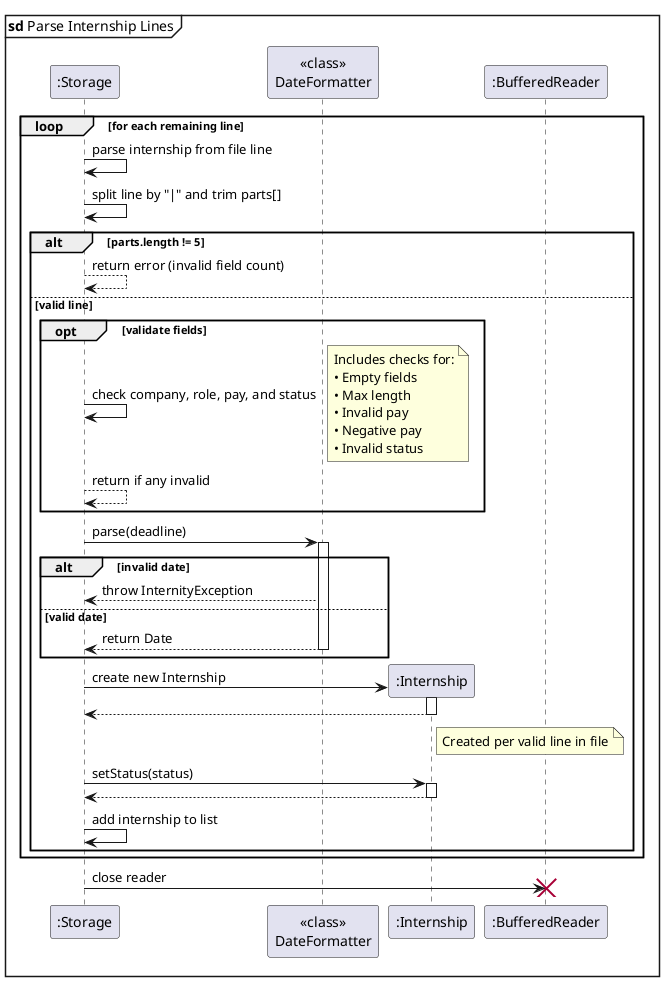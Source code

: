 @startuml
mainframe **sd** Parse Internship Lines
participant ":Storage" as S
participant "<<class>>\nDateFormatter" as DF
participant ":Internship" as Intern
participant ":BufferedReader" as BR

loop for each remaining line
    S -> S: parse internship from file line
    S -> S: split line by "|" and trim parts[]

    alt parts.length != 5
        S --> S: return error (invalid field count)
    else valid line
        opt validate fields
            S -> S: check company, role, pay, and status
            note right: Includes checks for:\n• Empty fields\n• Max length\n• Invalid pay\n• Negative pay\n• Invalid status
            S --> S: return if any invalid
        end

        S -> DF: parse(deadline)
        activate DF
        alt invalid date
            DF --> S: throw InternityException
        else valid date
            DF --> S: return Date
            deactivate DF
        end


        create Intern
        S -> Intern**: create new Internship
        activate Intern
        return
        note right of Intern: Created per valid line in file

        S -> Intern: setStatus(status)
        activate Intern
        Intern --> S
        deactivate Intern

        S -> S: add internship to list
    end
end

S -> BR: close reader
destroy BR
@enduml